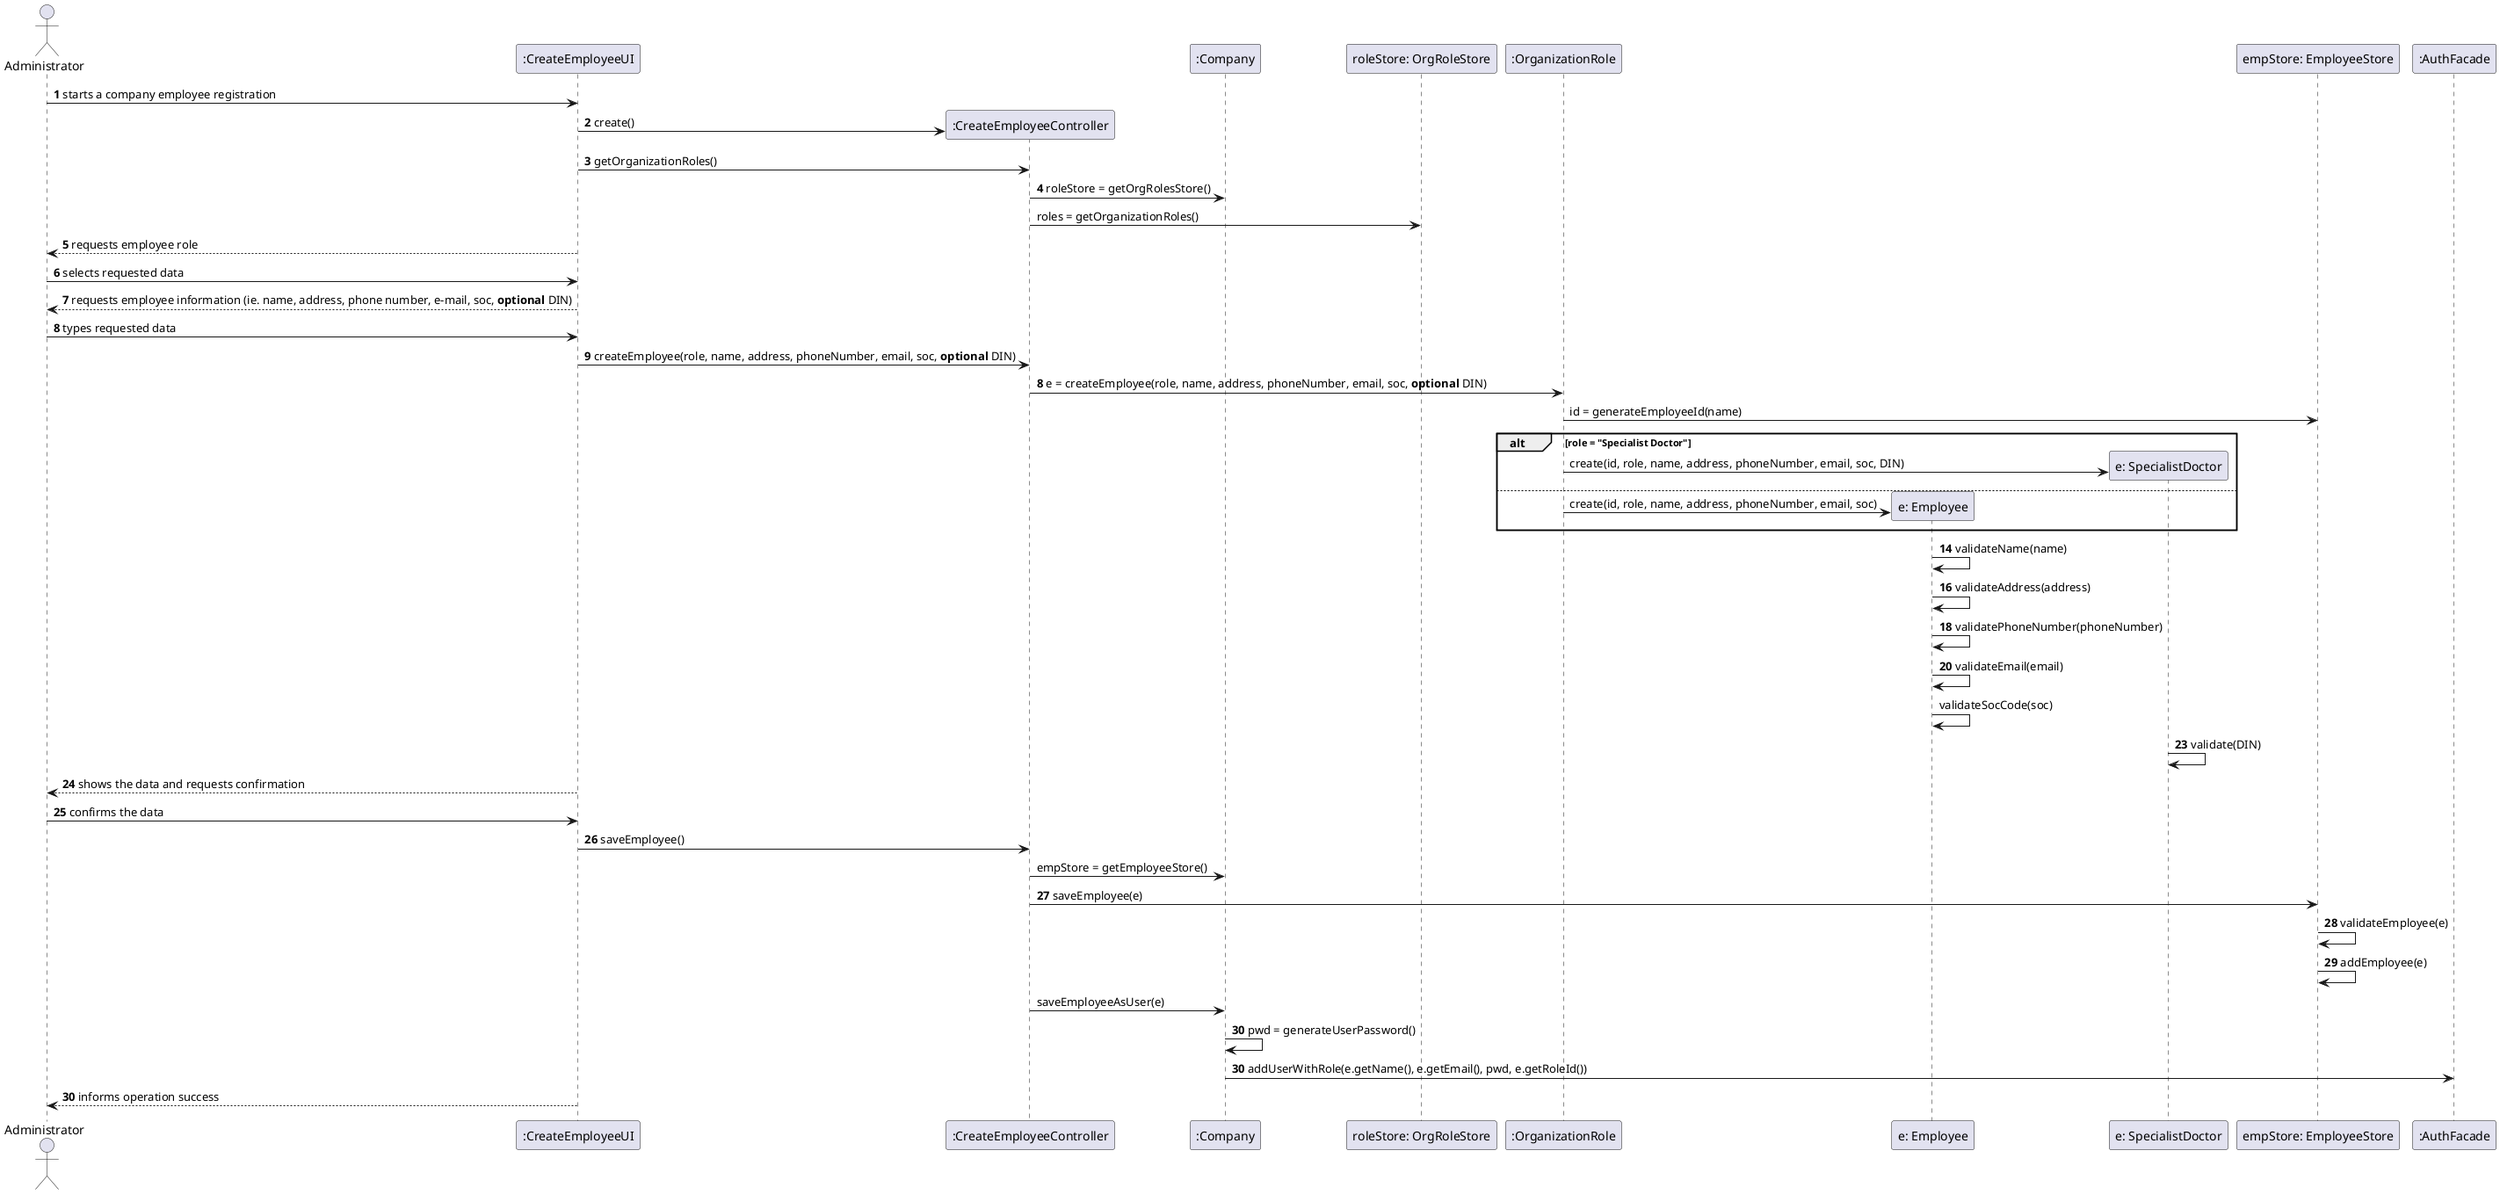 @startuml
actor Administrator as admin
participant ":CreateEmployeeUI" as ui
participant ":CreateEmployeeController" as controller
participant ":Company" as company
participant "roleStore: OrgRoleStore" as ors
participant ":OrganizationRole" as role
participant "e: Employee" as employee
participant "e: SpecialistDoctor" as sd
participant "empStore: EmployeeStore" as es
participant ":AuthFacade" as auth


admin -> ui : **1** starts a company employee registration
create controller
ui -> controller : **2** create()
ui -> controller : **3** getOrganizationRoles()
controller -> company : **4** roleStore = getOrgRolesStore()
controller -> ors : roles = getOrganizationRoles()
ui --> admin : **5** requests employee role
admin -> ui : **6** selects requested data
ui --> admin : **7** requests employee information (ie. name, address, phone number, e-mail, soc, **optional** DIN)
admin -> ui : **8** types requested data
ui -> controller : **9** createEmployee(role, name, address, phoneNumber, email, soc, **optional** DIN)
controller -> role : **8** e = createEmployee(role, name, address, phoneNumber, email, soc, **optional** DIN)
role -> es : id = generateEmployeeId(name)
alt role = "Specialist Doctor"
create sd
role -> sd : create(id, role, name, address, phoneNumber, email, soc, DIN)
else
create employee
role -> employee : create(id, role, name, address, phoneNumber, email, soc)
end
employee -> employee : **14** validateName(name)
employee -> employee : **16** validateAddress(address)
employee -> employee : **18** validatePhoneNumber(phoneNumber)
employee -> employee : **20** validateEmail(email)
employee -> employee : validateSocCode(soc)
sd -> sd : **23** validate(DIN)
ui --> admin : **24** shows the data and requests confirmation
admin -> ui : **25** confirms the data
ui -> controller : **26** saveEmployee()
controller -> company : empStore = getEmployeeStore()
controller -> es : **27** saveEmployee(e)
es -> es : **28** validateEmployee(e)
es -> es : **29** addEmployee(e)
controller -> company : saveEmployeeAsUser(e)
company -> company : **30** pwd = generateUserPassword()
company -> auth : **30** addUserWithRole(e.getName(), e.getEmail(), pwd, e.getRoleId())
ui --> admin : **30** informs operation success


@enduml